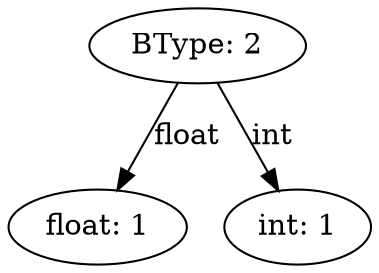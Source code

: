digraph {
    0 [ label = "BType: 2" ]
    1 [ label = "float: 1" ]
    2 [ label = "int: 1" ]
    0 -> 1 [ label = "float" ]
    0 -> 2 [ label = "int" ]
}
